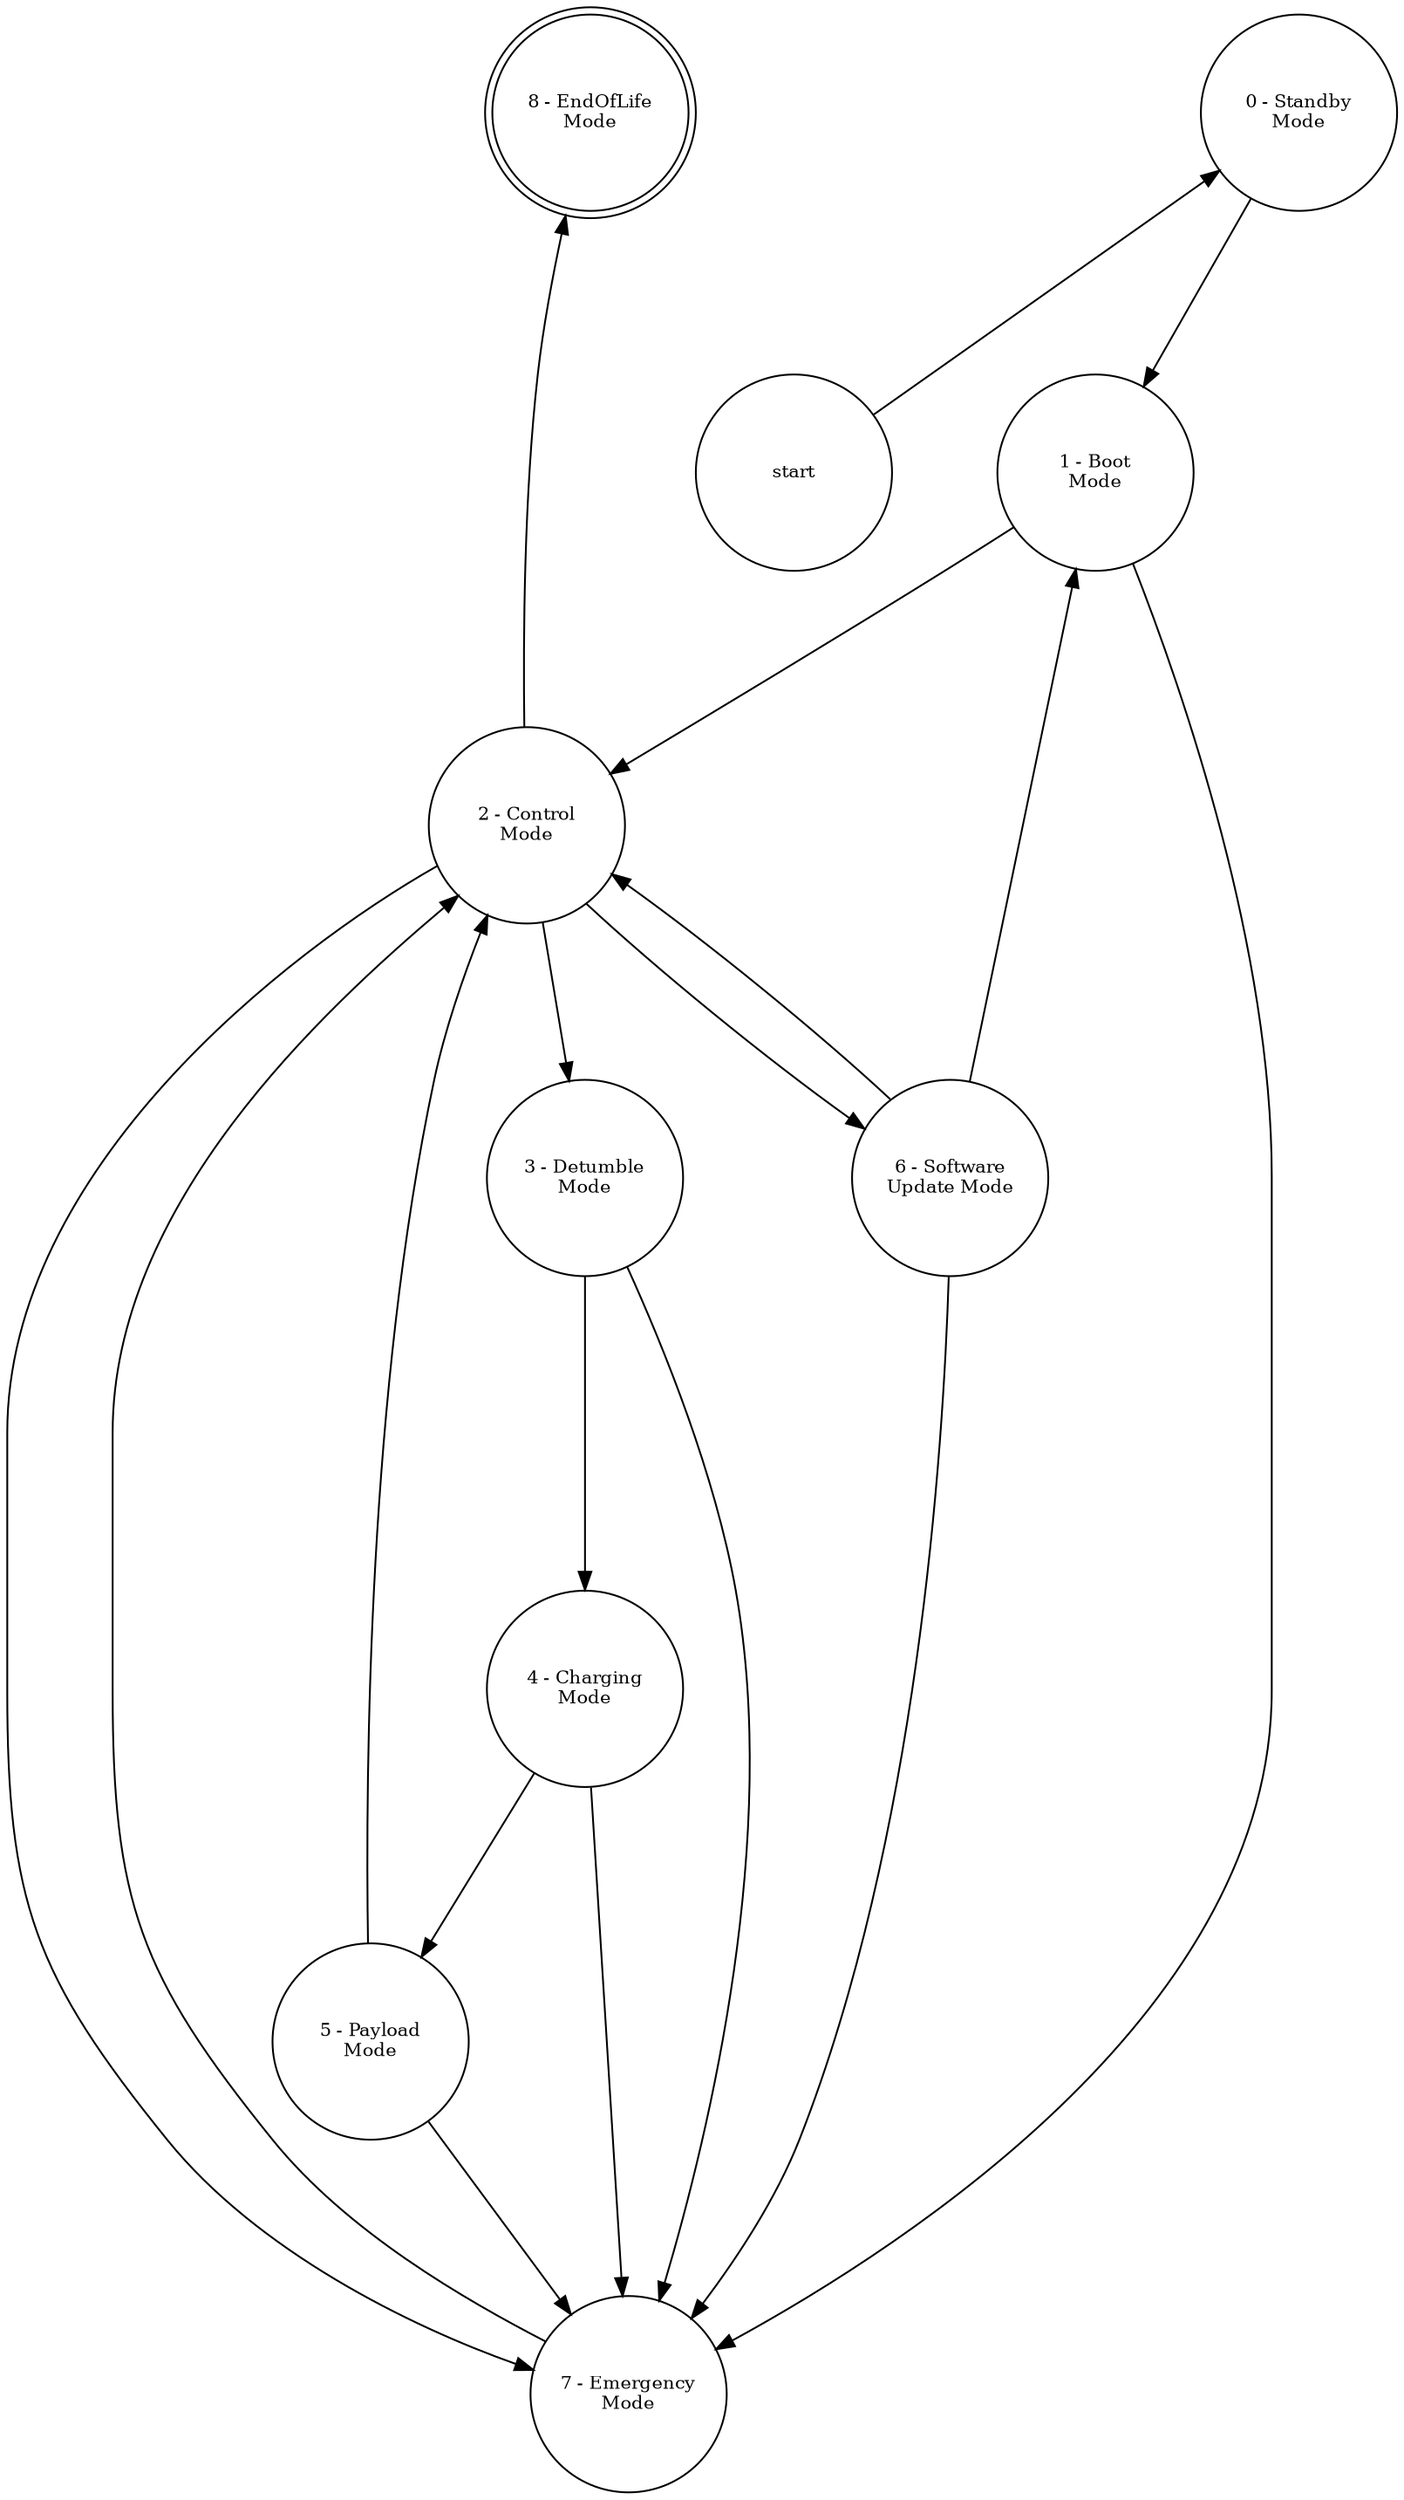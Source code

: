 digraph SatelliteStateMachine {
    rankdir=TB;                  // Vertical stacking
    splines=true;                // Smooth arrows
    concentrate=false;
    nodesep=0.8;
    ranksep=1.2;

    node [
        shape=circle,
        fixedsize=true,
        width=1.5,
        height=1.5,
        fontsize=10,
        style=filled,
        fillcolor=white
    ];

    // === States ===
    EndOfLife  [label="8 - EndOfLife\nMode", shape=doublecircle];
    Standby    [label="0 - Standby\nMode"];
    Boot       [label="1 - Boot\nMode"];
    Control    [label="2 - Control\nMode"];
    Detumble   [label="3 - Detumble\nMode"];
    Charging   [label="4 - Charging\nMode"];
    Payload    [label="5 - Payload\nMode"];
    Software   [label="6 - Software\nUpdate Mode"];
    Emergency  [label="7 - Emergency\nMode"];
 

    { rank=source; EndOfLife }
    anchorTopLeft [shape=point, style=invis, width=0.01];
    EndOfLife -> anchorTopLeft [style=invis, weight=100];

    { rank=source; Standby }
    anchorTopRight [shape=point, style=invis, width=0.01];
    Standby -> anchorTopRight [style=invis, weight=100];

    // === Transitions ===
    start       ->      Standby;
    Standby     ->      Boot;
    Boot        ->      Control;
    Control     ->      Detumble    [minlen=1];
    Detumble    ->      Charging    [minlen=2];
    Charging    ->      Payload;
    Control     ->      EndOfLife;
    Payload     ->      Control;
    Emergency   ->      Control:l;
    Boot        ->      Emergency;
    Control     ->      Emergency;
    Detumble    ->      Emergency;
    Charging    ->      Emergency;
    Payload     ->      Emergency;
    Software    ->      Emergency;
    Control     ->      Software;
    Software    ->      Boot;
    Software    ->      Control;

}
